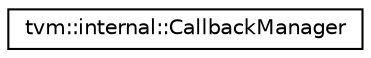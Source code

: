 digraph "Graphical Class Hierarchy"
{
  edge [fontname="Helvetica",fontsize="10",labelfontname="Helvetica",labelfontsize="10"];
  node [fontname="Helvetica",fontsize="10",shape=record];
  rankdir="LR";
  Node0 [label="tvm::internal::CallbackManager",height=0.2,width=0.4,color="black", fillcolor="white", style="filled",URL="$classtvm_1_1internal_1_1CallbackManager.html"];
}
